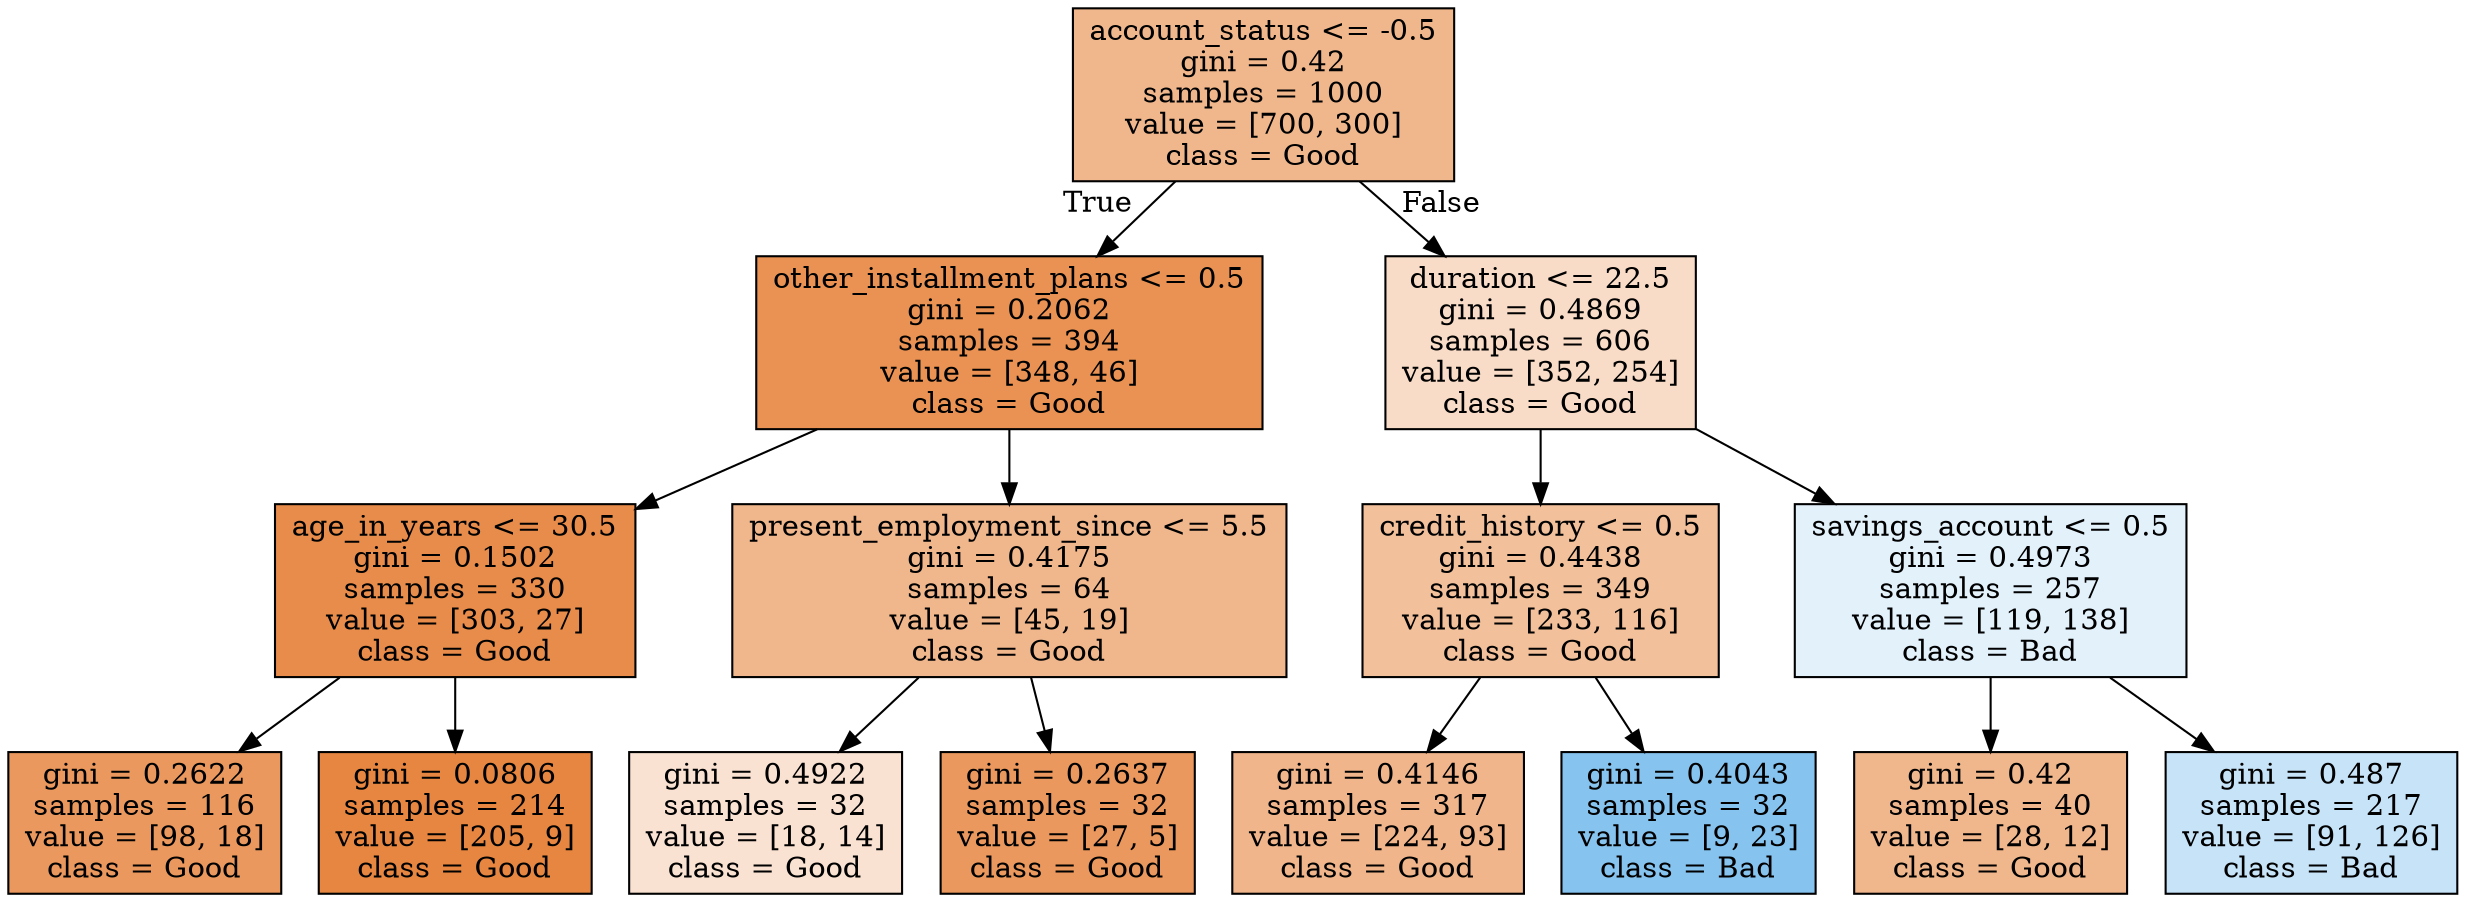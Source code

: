 digraph Tree {
node [shape=box, style="filled", color="black"] ;
0 [label="account_status <= -0.5\ngini = 0.42\nsamples = 1000\nvalue = [700, 300]\nclass = Good", fillcolor="#e5813992"] ;
1 [label="other_installment_plans <= 0.5\ngini = 0.2062\nsamples = 394\nvalue = [348, 46]\nclass = Good", fillcolor="#e58139dd"] ;
0 -> 1 [labeldistance=2.5, labelangle=45, headlabel="True"] ;
2 [label="age_in_years <= 30.5\ngini = 0.1502\nsamples = 330\nvalue = [303, 27]\nclass = Good", fillcolor="#e58139e8"] ;
1 -> 2 ;
3 [label="gini = 0.2622\nsamples = 116\nvalue = [98, 18]\nclass = Good", fillcolor="#e58139d0"] ;
2 -> 3 ;
4 [label="gini = 0.0806\nsamples = 214\nvalue = [205, 9]\nclass = Good", fillcolor="#e58139f4"] ;
2 -> 4 ;
5 [label="present_employment_since <= 5.5\ngini = 0.4175\nsamples = 64\nvalue = [45, 19]\nclass = Good", fillcolor="#e5813993"] ;
1 -> 5 ;
6 [label="gini = 0.4922\nsamples = 32\nvalue = [18, 14]\nclass = Good", fillcolor="#e5813939"] ;
5 -> 6 ;
7 [label="gini = 0.2637\nsamples = 32\nvalue = [27, 5]\nclass = Good", fillcolor="#e58139d0"] ;
5 -> 7 ;
8 [label="duration <= 22.5\ngini = 0.4869\nsamples = 606\nvalue = [352, 254]\nclass = Good", fillcolor="#e5813947"] ;
0 -> 8 [labeldistance=2.5, labelangle=-45, headlabel="False"] ;
9 [label="credit_history <= 0.5\ngini = 0.4438\nsamples = 349\nvalue = [233, 116]\nclass = Good", fillcolor="#e5813980"] ;
8 -> 9 ;
10 [label="gini = 0.4146\nsamples = 317\nvalue = [224, 93]\nclass = Good", fillcolor="#e5813995"] ;
9 -> 10 ;
11 [label="gini = 0.4043\nsamples = 32\nvalue = [9, 23]\nclass = Bad", fillcolor="#399de59b"] ;
9 -> 11 ;
12 [label="savings_account <= 0.5\ngini = 0.4973\nsamples = 257\nvalue = [119, 138]\nclass = Bad", fillcolor="#399de523"] ;
8 -> 12 ;
13 [label="gini = 0.42\nsamples = 40\nvalue = [28, 12]\nclass = Good", fillcolor="#e5813992"] ;
12 -> 13 ;
14 [label="gini = 0.487\nsamples = 217\nvalue = [91, 126]\nclass = Bad", fillcolor="#399de547"] ;
12 -> 14 ;
}